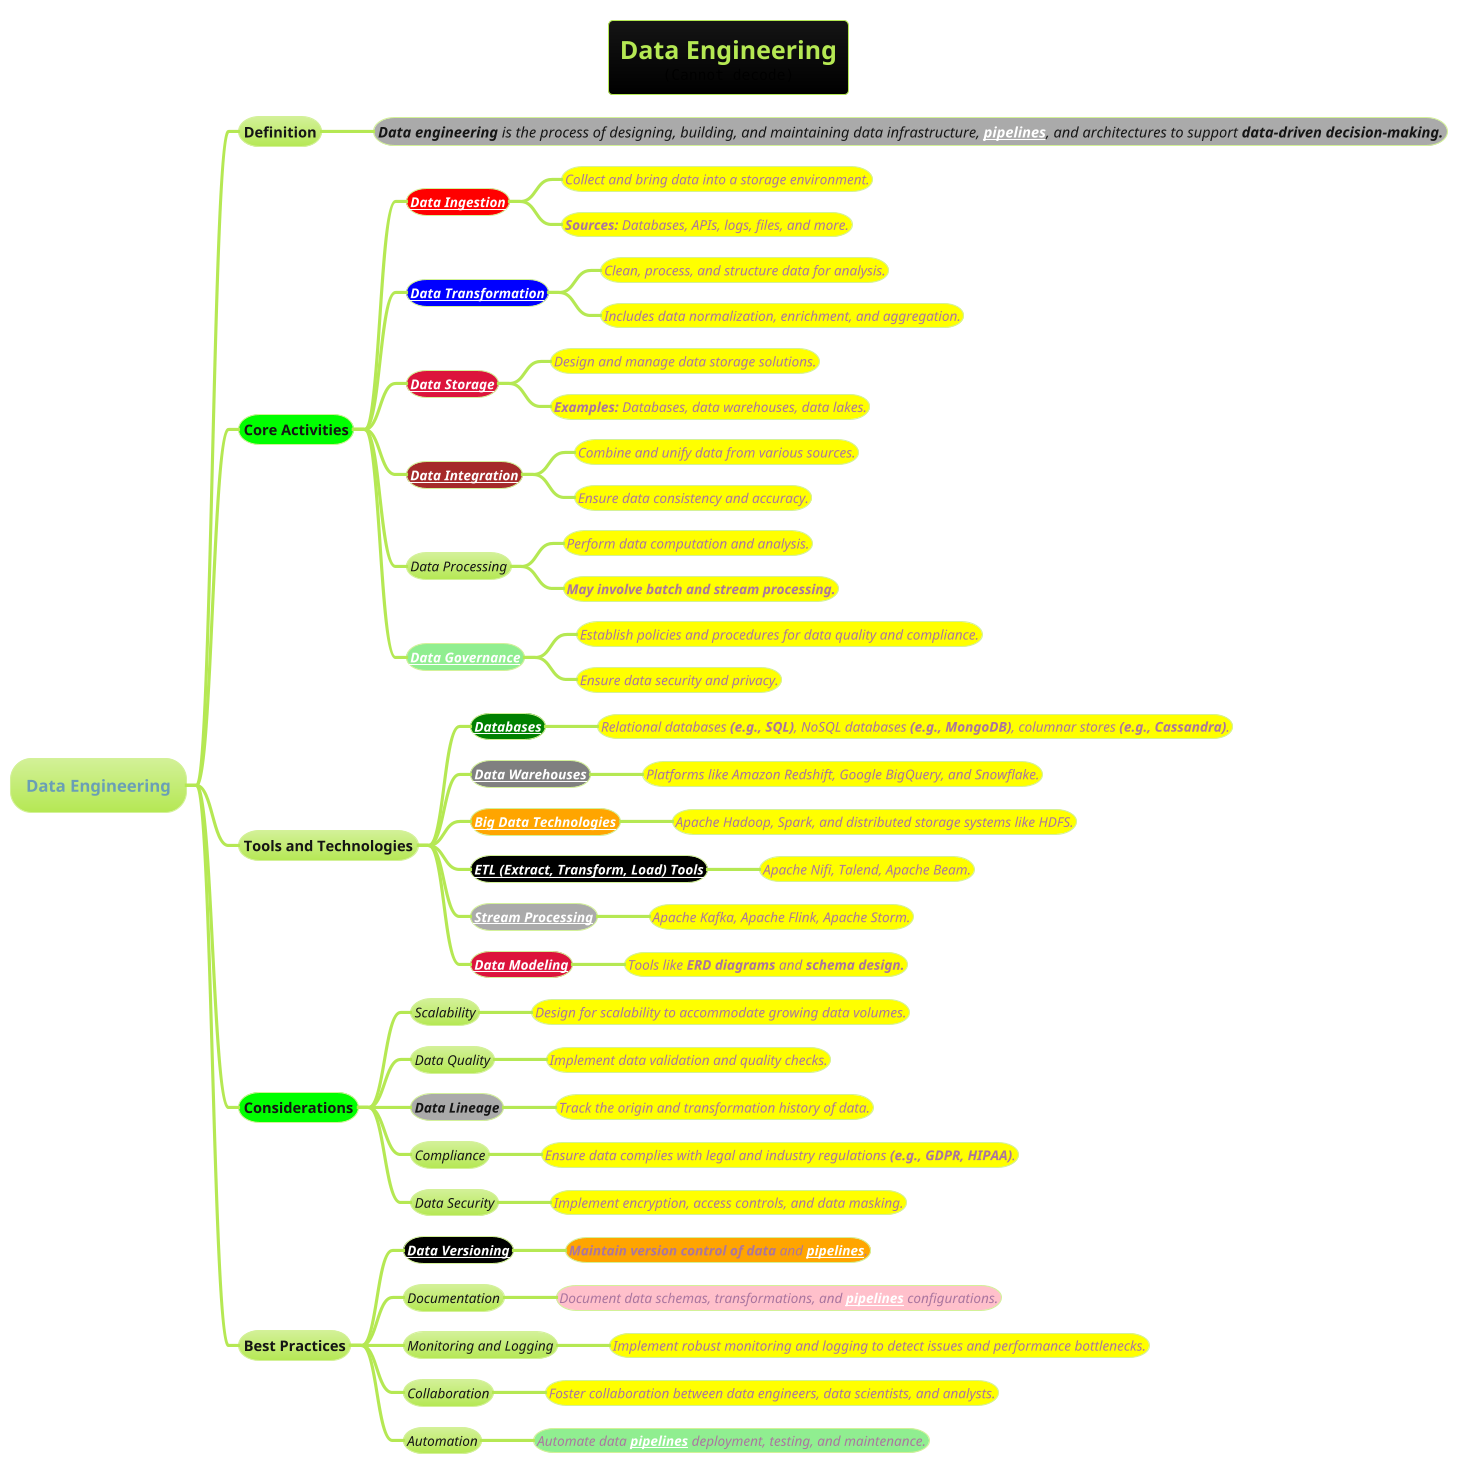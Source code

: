 @startmindmap
title =Data Engineering\n<img:images/img.png>
!theme hacker

* Data Engineering
** Definition
***[#a] ====<size:14>**Data engineering** is the process of designing, building, and maintaining data infrastructure, **[[data-pipeline/advanced-data-pipeline.puml pipelines]]**, and architectures to support **data-driven decision-making.**

**[#lime] Core Activities
***[#red] ====<size:13>**[[data-pipeline/Data-Ingestion.puml Data Ingestion]]**
****[#yellow] ====<size:13>Collect and bring data into a storage environment.
****[#yellow] ====<size:13>**Sources:** Databases, APIs, logs, files, and more.

***[#blue] ====<size:13>**[[data-preprocessing-(or-wrangling)/Data-Preprocessing.puml Data Transformation]]**
****[#yellow] ====<size:13>Clean, process, and structure data for analysis.
****[#yellow] ====<size:13>Includes data normalization, enrichment, and aggregation.

***[#crimson] ====<size:13>**[[data-storage-and-management/Data-Lake-vs-Data-Warehouse.puml Data Storage]]**
****[#yellow] ====<size:13>Design and manage data storage solutions.
****[#yellow] ====<size:13>**Examples:** Databases, data warehouses, data lakes.

***[#brown] ====<size:13>**[[data-preprocessing-(or-wrangling)/4-Data-Integration Data Integration]]**
****[#yellow] ====<size:13>Combine and unify data from various sources.
****[#yellow] ====<size:13>Ensure data consistency and accuracy.

*** ====<size:13>Data Processing
****[#yellow] ====<size:13>Perform data computation and analysis.
****[#yellow] ====<size:13>**May involve batch and stream processing.**

***[#lightgreen] ====<size:13>**[[Data-Governance.puml Data Governance]]**
****[#yellow] ====<size:13>Establish policies and procedures for data quality and compliance.
****[#yellow] ====<size:13>Ensure data security and privacy.

** Tools and Technologies
***[#green] ====<size:13>**[[../../../books/1-books-backlog/DBMS/Designing-Data-Intensive-Applications.puml Databases]]**
****[#yellow] ====<size:13>Relational databases **(e.g., SQL)**, NoSQL databases **(e.g., MongoDB)**, columnar stores **(e.g., Cassandra)**.

***[#grey] ====<size:13>**[[data-storage-and-management/Data-Warehouse.puml Data Warehouses]]**
****[#yellow] ====<size:13>Platforms like Amazon Redshift, Google BigQuery, and Snowflake.

***[#orange] ====<size:13>**[[../../Apache-Big-Data-Ecosystem/1-Apache-Big-Data-Ecosystem.puml Big Data Technologies]]**
****[#yellow] ====<size:13>Apache Hadoop, Spark, and distributed storage systems like HDFS.

***[#black] ====<size:13>**[[../data-or-database-migration/Data-Migration-Strategies/ETL-(Extract-Transform-Load)-Strategy.puml ETL (Extract, Transform, Load) Tools]]**
****[#yellow] ====<size:13>Apache Nifi, Talend, Apache Beam.

***[#aaaaaa] ====<size:13>**[[data-pipeline/Stream-Processing-vs-Batch-Processing.puml Stream Processing]]**
****[#yellow] ====<size:13>Apache Kafka, Apache Flink, Apache Storm.

***[#crimson] ====<size:13>**[[data-storage-and-management/modeling-methodology/Data-Modeling.puml Data Modeling]]**
****[#yellow] ====<size:13>Tools like **ERD diagrams** and **schema design.**

**[#lime] Considerations
*** ====<size:13>Scalability
****[#yellow] ====<size:13>Design for scalability to accommodate growing data volumes.

*** ====<size:13>Data Quality
****[#yellow] ====<size:13>Implement data validation and quality checks.

***[#a] ====<size:13>**Data Lineage**
****[#yellow] ====<size:13>Track the origin and transformation history of data.

*** ====<size:13>Compliance
****[#yellow] ====<size:13>Ensure data complies with legal and industry regulations **(e.g., GDPR, HIPAA)**.

*** ====<size:13>Data Security
****[#yellow] ====<size:13>Implement encryption, access controls, and data masking.

** Best Practices
***[#black] ====<size:13>**[[Data-Versioning.puml Data Versioning]]**
****[#orange] ====<size:13>**Maintain version control of data** and **[[data-pipeline/advanced-data-pipeline.puml pipelines]]**.

*** ====<size:13>Documentation
****[#pink] ====<size:13>Document data schemas, transformations, and **[[data-pipeline/advanced-data-pipeline.puml pipelines]]** configurations.

*** ====<size:13>Monitoring and Logging
****[#yellow] ====<size:13>Implement robust monitoring and logging to detect issues and performance bottlenecks.

*** ====<size:13>Collaboration
****[#yellow] ====<size:13>Foster collaboration between data engineers, data scientists, and analysts.

*** ====<size:13>Automation
****[#lightgreen] ====<size:13>Automate data **[[data-pipeline/advanced-data-pipeline.puml pipelines]]** deployment, testing, and maintenance.

@endmindmap
